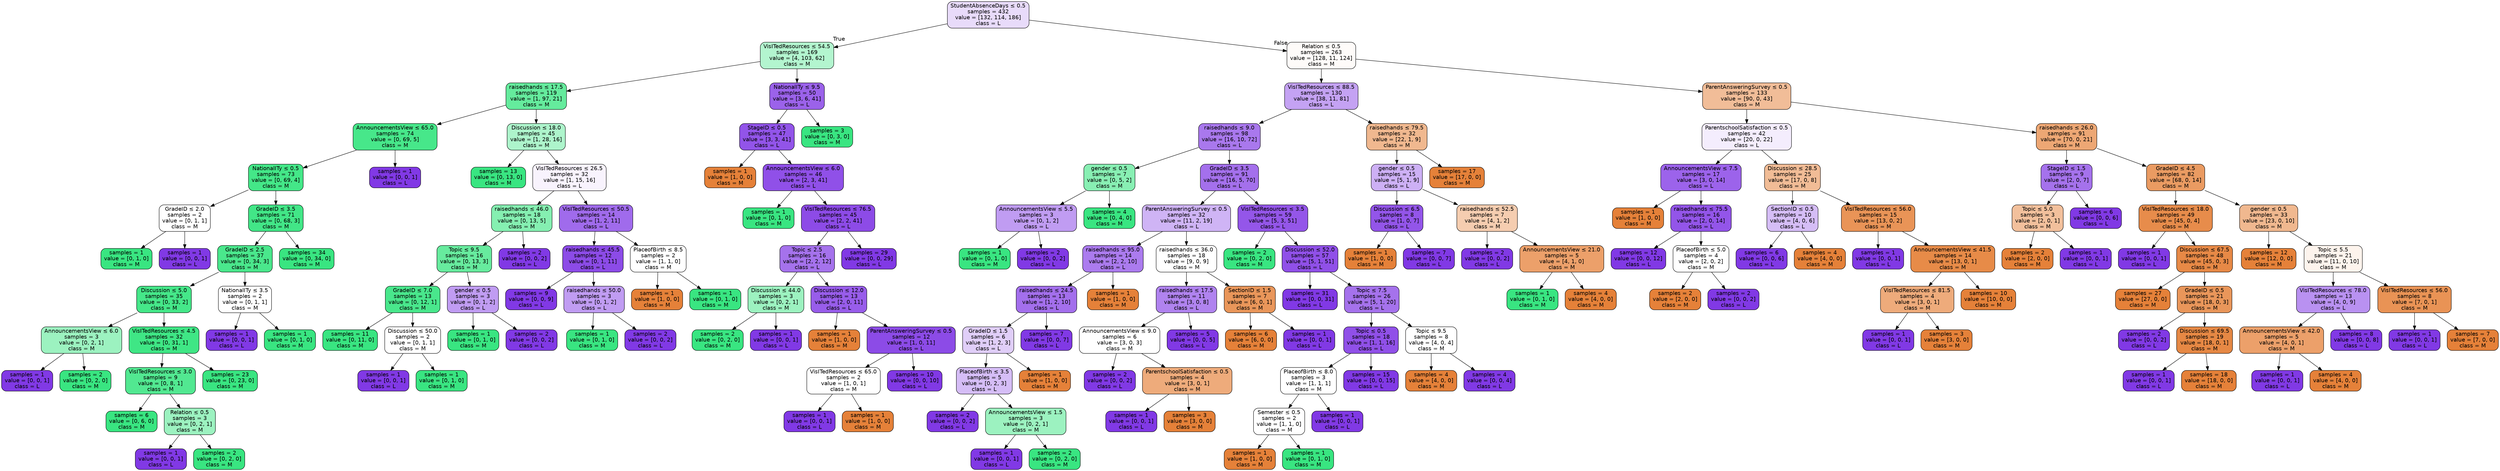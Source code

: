 digraph Tree {
node [shape=box, style="filled, rounded", color="black", fontname="helvetica"] ;
edge [fontname="helvetica"] ;
0 [label=<StudentAbsenceDays &le; 0.5<br/>samples = 432<br/>value = [132, 114, 186]<br/>class = L>, fillcolor="#e8dbfa"] ;
1 [label=<VisITedResources &le; 54.5<br/>samples = 169<br/>value = [4, 103, 62]<br/>class = M>, fillcolor="#b3f5cf"] ;
0 -> 1 [labeldistance=2.5, labelangle=45, headlabel="True"] ;
2 [label=<raisedhands &le; 17.5<br/>samples = 119<br/>value = [1, 97, 21]<br/>class = M>, fillcolor="#65eb9d"] ;
1 -> 2 ;
3 [label=<AnnouncementsView &le; 65.0<br/>samples = 74<br/>value = [0, 69, 5]<br/>class = M>, fillcolor="#47e78a"] ;
2 -> 3 ;
4 [label=<NationalITy &le; 0.5<br/>samples = 73<br/>value = [0, 69, 4]<br/>class = M>, fillcolor="#44e788"] ;
3 -> 4 ;
5 [label=<GradeID &le; 2.0<br/>samples = 2<br/>value = [0, 1, 1]<br/>class = M>, fillcolor="#ffffff"] ;
4 -> 5 ;
6 [label=<samples = 1<br/>value = [0, 1, 0]<br/>class = M>, fillcolor="#39e581"] ;
5 -> 6 ;
7 [label=<samples = 1<br/>value = [0, 0, 1]<br/>class = L>, fillcolor="#8139e5"] ;
5 -> 7 ;
8 [label=<GradeID &le; 3.5<br/>samples = 71<br/>value = [0, 68, 3]<br/>class = M>, fillcolor="#42e687"] ;
4 -> 8 ;
9 [label=<GradeID &le; 2.5<br/>samples = 37<br/>value = [0, 34, 3]<br/>class = M>, fillcolor="#4ae78c"] ;
8 -> 9 ;
10 [label=<Discussion &le; 5.0<br/>samples = 35<br/>value = [0, 33, 2]<br/>class = M>, fillcolor="#45e789"] ;
9 -> 10 ;
11 [label=<AnnouncementsView &le; 6.0<br/>samples = 3<br/>value = [0, 2, 1]<br/>class = M>, fillcolor="#9cf2c0"] ;
10 -> 11 ;
12 [label=<samples = 1<br/>value = [0, 0, 1]<br/>class = L>, fillcolor="#8139e5"] ;
11 -> 12 ;
13 [label=<samples = 2<br/>value = [0, 2, 0]<br/>class = M>, fillcolor="#39e581"] ;
11 -> 13 ;
14 [label=<VisITedResources &le; 4.5<br/>samples = 32<br/>value = [0, 31, 1]<br/>class = M>, fillcolor="#3fe685"] ;
10 -> 14 ;
15 [label=<VisITedResources &le; 3.0<br/>samples = 9<br/>value = [0, 8, 1]<br/>class = M>, fillcolor="#52e891"] ;
14 -> 15 ;
16 [label=<samples = 6<br/>value = [0, 6, 0]<br/>class = M>, fillcolor="#39e581"] ;
15 -> 16 ;
17 [label=<Relation &le; 0.5<br/>samples = 3<br/>value = [0, 2, 1]<br/>class = M>, fillcolor="#9cf2c0"] ;
15 -> 17 ;
18 [label=<samples = 1<br/>value = [0, 0, 1]<br/>class = L>, fillcolor="#8139e5"] ;
17 -> 18 ;
19 [label=<samples = 2<br/>value = [0, 2, 0]<br/>class = M>, fillcolor="#39e581"] ;
17 -> 19 ;
20 [label=<samples = 23<br/>value = [0, 23, 0]<br/>class = M>, fillcolor="#39e581"] ;
14 -> 20 ;
21 [label=<NationalITy &le; 3.5<br/>samples = 2<br/>value = [0, 1, 1]<br/>class = M>, fillcolor="#ffffff"] ;
9 -> 21 ;
22 [label=<samples = 1<br/>value = [0, 0, 1]<br/>class = L>, fillcolor="#8139e5"] ;
21 -> 22 ;
23 [label=<samples = 1<br/>value = [0, 1, 0]<br/>class = M>, fillcolor="#39e581"] ;
21 -> 23 ;
24 [label=<samples = 34<br/>value = [0, 34, 0]<br/>class = M>, fillcolor="#39e581"] ;
8 -> 24 ;
25 [label=<samples = 1<br/>value = [0, 0, 1]<br/>class = L>, fillcolor="#8139e5"] ;
3 -> 25 ;
26 [label=<Discussion &le; 18.0<br/>samples = 45<br/>value = [1, 28, 16]<br/>class = M>, fillcolor="#adf4cb"] ;
2 -> 26 ;
27 [label=<samples = 13<br/>value = [0, 13, 0]<br/>class = M>, fillcolor="#39e581"] ;
26 -> 27 ;
28 [label=<VisITedResources &le; 26.5<br/>samples = 32<br/>value = [1, 15, 16]<br/>class = L>, fillcolor="#f8f3fd"] ;
26 -> 28 ;
29 [label=<raisedhands &le; 46.0<br/>samples = 18<br/>value = [0, 13, 5]<br/>class = M>, fillcolor="#85efb1"] ;
28 -> 29 ;
30 [label=<Topic &le; 9.5<br/>samples = 16<br/>value = [0, 13, 3]<br/>class = M>, fillcolor="#67eb9e"] ;
29 -> 30 ;
31 [label=<GradeID &le; 7.0<br/>samples = 13<br/>value = [0, 12, 1]<br/>class = M>, fillcolor="#49e78c"] ;
30 -> 31 ;
32 [label=<samples = 11<br/>value = [0, 11, 0]<br/>class = M>, fillcolor="#39e581"] ;
31 -> 32 ;
33 [label=<Discussion &le; 50.0<br/>samples = 2<br/>value = [0, 1, 1]<br/>class = M>, fillcolor="#ffffff"] ;
31 -> 33 ;
34 [label=<samples = 1<br/>value = [0, 0, 1]<br/>class = L>, fillcolor="#8139e5"] ;
33 -> 34 ;
35 [label=<samples = 1<br/>value = [0, 1, 0]<br/>class = M>, fillcolor="#39e581"] ;
33 -> 35 ;
36 [label=<gender &le; 0.5<br/>samples = 3<br/>value = [0, 1, 2]<br/>class = L>, fillcolor="#c09cf2"] ;
30 -> 36 ;
37 [label=<samples = 1<br/>value = [0, 1, 0]<br/>class = M>, fillcolor="#39e581"] ;
36 -> 37 ;
38 [label=<samples = 2<br/>value = [0, 0, 2]<br/>class = L>, fillcolor="#8139e5"] ;
36 -> 38 ;
39 [label=<samples = 2<br/>value = [0, 0, 2]<br/>class = L>, fillcolor="#8139e5"] ;
29 -> 39 ;
40 [label=<VisITedResources &le; 50.5<br/>samples = 14<br/>value = [1, 2, 11]<br/>class = L>, fillcolor="#a06bec"] ;
28 -> 40 ;
41 [label=<raisedhands &le; 45.5<br/>samples = 12<br/>value = [0, 1, 11]<br/>class = L>, fillcolor="#8c4be7"] ;
40 -> 41 ;
42 [label=<samples = 9<br/>value = [0, 0, 9]<br/>class = L>, fillcolor="#8139e5"] ;
41 -> 42 ;
43 [label=<raisedhands &le; 50.0<br/>samples = 3<br/>value = [0, 1, 2]<br/>class = L>, fillcolor="#c09cf2"] ;
41 -> 43 ;
44 [label=<samples = 1<br/>value = [0, 1, 0]<br/>class = M>, fillcolor="#39e581"] ;
43 -> 44 ;
45 [label=<samples = 2<br/>value = [0, 0, 2]<br/>class = L>, fillcolor="#8139e5"] ;
43 -> 45 ;
46 [label=<PlaceofBirth &le; 8.5<br/>samples = 2<br/>value = [1, 1, 0]<br/>class = M>, fillcolor="#ffffff"] ;
40 -> 46 ;
47 [label=<samples = 1<br/>value = [1, 0, 0]<br/>class = M>, fillcolor="#e58139"] ;
46 -> 47 ;
48 [label=<samples = 1<br/>value = [0, 1, 0]<br/>class = M>, fillcolor="#39e581"] ;
46 -> 48 ;
49 [label=<NationalITy &le; 9.5<br/>samples = 50<br/>value = [3, 6, 41]<br/>class = L>, fillcolor="#9b62ea"] ;
1 -> 49 ;
50 [label=<StageID &le; 0.5<br/>samples = 47<br/>value = [3, 3, 41]<br/>class = L>, fillcolor="#9254e9"] ;
49 -> 50 ;
51 [label=<samples = 1<br/>value = [1, 0, 0]<br/>class = M>, fillcolor="#e58139"] ;
50 -> 51 ;
52 [label=<AnnouncementsView &le; 6.0<br/>samples = 46<br/>value = [2, 3, 41]<br/>class = L>, fillcolor="#9050e8"] ;
50 -> 52 ;
53 [label=<samples = 1<br/>value = [0, 1, 0]<br/>class = M>, fillcolor="#39e581"] ;
52 -> 53 ;
54 [label=<VisITedResources &le; 76.5<br/>samples = 45<br/>value = [2, 2, 41]<br/>class = L>, fillcolor="#8d4be7"] ;
52 -> 54 ;
55 [label=<Topic &le; 2.5<br/>samples = 16<br/>value = [2, 2, 12]<br/>class = L>, fillcolor="#a572ec"] ;
54 -> 55 ;
56 [label=<Discussion &le; 44.0<br/>samples = 3<br/>value = [0, 2, 1]<br/>class = M>, fillcolor="#9cf2c0"] ;
55 -> 56 ;
57 [label=<samples = 2<br/>value = [0, 2, 0]<br/>class = M>, fillcolor="#39e581"] ;
56 -> 57 ;
58 [label=<samples = 1<br/>value = [0, 0, 1]<br/>class = L>, fillcolor="#8139e5"] ;
56 -> 58 ;
59 [label=<Discussion &le; 12.0<br/>samples = 13<br/>value = [2, 0, 11]<br/>class = L>, fillcolor="#985dea"] ;
55 -> 59 ;
60 [label=<samples = 1<br/>value = [1, 0, 0]<br/>class = M>, fillcolor="#e58139"] ;
59 -> 60 ;
61 [label=<ParentAnsweringSurvey &le; 0.5<br/>samples = 12<br/>value = [1, 0, 11]<br/>class = L>, fillcolor="#8c4be7"] ;
59 -> 61 ;
62 [label=<VisITedResources &le; 65.0<br/>samples = 2<br/>value = [1, 0, 1]<br/>class = M>, fillcolor="#ffffff"] ;
61 -> 62 ;
63 [label=<samples = 1<br/>value = [0, 0, 1]<br/>class = L>, fillcolor="#8139e5"] ;
62 -> 63 ;
64 [label=<samples = 1<br/>value = [1, 0, 0]<br/>class = M>, fillcolor="#e58139"] ;
62 -> 64 ;
65 [label=<samples = 10<br/>value = [0, 0, 10]<br/>class = L>, fillcolor="#8139e5"] ;
61 -> 65 ;
66 [label=<samples = 29<br/>value = [0, 0, 29]<br/>class = L>, fillcolor="#8139e5"] ;
54 -> 66 ;
67 [label=<samples = 3<br/>value = [0, 3, 0]<br/>class = M>, fillcolor="#39e581"] ;
49 -> 67 ;
68 [label=<Relation &le; 0.5<br/>samples = 263<br/>value = [128, 11, 124]<br/>class = M>, fillcolor="#fefbf9"] ;
0 -> 68 [labeldistance=2.5, labelangle=-45, headlabel="False"] ;
69 [label=<VisITedResources &le; 88.5<br/>samples = 130<br/>value = [38, 11, 81]<br/>class = L>, fillcolor="#c4a2f3"] ;
68 -> 69 ;
70 [label=<raisedhands &le; 9.0<br/>samples = 98<br/>value = [16, 10, 72]<br/>class = L>, fillcolor="#a978ed"] ;
69 -> 70 ;
71 [label=<gender &le; 0.5<br/>samples = 7<br/>value = [0, 5, 2]<br/>class = M>, fillcolor="#88efb3"] ;
70 -> 71 ;
72 [label=<AnnouncementsView &le; 5.5<br/>samples = 3<br/>value = [0, 1, 2]<br/>class = L>, fillcolor="#c09cf2"] ;
71 -> 72 ;
73 [label=<samples = 1<br/>value = [0, 1, 0]<br/>class = M>, fillcolor="#39e581"] ;
72 -> 73 ;
74 [label=<samples = 2<br/>value = [0, 0, 2]<br/>class = L>, fillcolor="#8139e5"] ;
72 -> 74 ;
75 [label=<samples = 4<br/>value = [0, 4, 0]<br/>class = M>, fillcolor="#39e581"] ;
71 -> 75 ;
76 [label=<GradeID &le; 3.5<br/>samples = 91<br/>value = [16, 5, 70]<br/>class = L>, fillcolor="#a470ec"] ;
70 -> 76 ;
77 [label=<ParentAnsweringSurvey &le; 0.5<br/>samples = 32<br/>value = [11, 2, 19]<br/>class = L>, fillcolor="#cfb4f5"] ;
76 -> 77 ;
78 [label=<raisedhands &le; 95.0<br/>samples = 14<br/>value = [2, 2, 10]<br/>class = L>, fillcolor="#ab7bee"] ;
77 -> 78 ;
79 [label=<raisedhands &le; 24.5<br/>samples = 13<br/>value = [1, 2, 10]<br/>class = L>, fillcolor="#a36fec"] ;
78 -> 79 ;
80 [label=<GradeID &le; 1.5<br/>samples = 6<br/>value = [1, 2, 3]<br/>class = L>, fillcolor="#e0cef8"] ;
79 -> 80 ;
81 [label=<PlaceofBirth &le; 3.5<br/>samples = 5<br/>value = [0, 2, 3]<br/>class = L>, fillcolor="#d5bdf6"] ;
80 -> 81 ;
82 [label=<samples = 2<br/>value = [0, 0, 2]<br/>class = L>, fillcolor="#8139e5"] ;
81 -> 82 ;
83 [label=<AnnouncementsView &le; 1.5<br/>samples = 3<br/>value = [0, 2, 1]<br/>class = M>, fillcolor="#9cf2c0"] ;
81 -> 83 ;
84 [label=<samples = 1<br/>value = [0, 0, 1]<br/>class = L>, fillcolor="#8139e5"] ;
83 -> 84 ;
85 [label=<samples = 2<br/>value = [0, 2, 0]<br/>class = M>, fillcolor="#39e581"] ;
83 -> 85 ;
86 [label=<samples = 1<br/>value = [1, 0, 0]<br/>class = M>, fillcolor="#e58139"] ;
80 -> 86 ;
87 [label=<samples = 7<br/>value = [0, 0, 7]<br/>class = L>, fillcolor="#8139e5"] ;
79 -> 87 ;
88 [label=<samples = 1<br/>value = [1, 0, 0]<br/>class = M>, fillcolor="#e58139"] ;
78 -> 88 ;
89 [label=<raisedhands &le; 36.0<br/>samples = 18<br/>value = [9, 0, 9]<br/>class = M>, fillcolor="#ffffff"] ;
77 -> 89 ;
90 [label=<raisedhands &le; 17.5<br/>samples = 11<br/>value = [3, 0, 8]<br/>class = L>, fillcolor="#b083ef"] ;
89 -> 90 ;
91 [label=<AnnouncementsView &le; 9.0<br/>samples = 6<br/>value = [3, 0, 3]<br/>class = M>, fillcolor="#ffffff"] ;
90 -> 91 ;
92 [label=<samples = 2<br/>value = [0, 0, 2]<br/>class = L>, fillcolor="#8139e5"] ;
91 -> 92 ;
93 [label=<ParentschoolSatisfaction &le; 0.5<br/>samples = 4<br/>value = [3, 0, 1]<br/>class = M>, fillcolor="#eeab7b"] ;
91 -> 93 ;
94 [label=<samples = 1<br/>value = [0, 0, 1]<br/>class = L>, fillcolor="#8139e5"] ;
93 -> 94 ;
95 [label=<samples = 3<br/>value = [3, 0, 0]<br/>class = M>, fillcolor="#e58139"] ;
93 -> 95 ;
96 [label=<samples = 5<br/>value = [0, 0, 5]<br/>class = L>, fillcolor="#8139e5"] ;
90 -> 96 ;
97 [label=<SectionID &le; 1.5<br/>samples = 7<br/>value = [6, 0, 1]<br/>class = M>, fillcolor="#e9965a"] ;
89 -> 97 ;
98 [label=<samples = 6<br/>value = [6, 0, 0]<br/>class = M>, fillcolor="#e58139"] ;
97 -> 98 ;
99 [label=<samples = 1<br/>value = [0, 0, 1]<br/>class = L>, fillcolor="#8139e5"] ;
97 -> 99 ;
100 [label=<VisITedResources &le; 3.5<br/>samples = 59<br/>value = [5, 3, 51]<br/>class = L>, fillcolor="#9456e9"] ;
76 -> 100 ;
101 [label=<samples = 2<br/>value = [0, 2, 0]<br/>class = M>, fillcolor="#39e581"] ;
100 -> 101 ;
102 [label=<Discussion &le; 52.0<br/>samples = 57<br/>value = [5, 1, 51]<br/>class = L>, fillcolor="#9050e8"] ;
100 -> 102 ;
103 [label=<samples = 31<br/>value = [0, 0, 31]<br/>class = L>, fillcolor="#8139e5"] ;
102 -> 103 ;
104 [label=<Topic &le; 7.5<br/>samples = 26<br/>value = [5, 1, 20]<br/>class = L>, fillcolor="#a572ec"] ;
102 -> 104 ;
105 [label=<Topic &le; 0.5<br/>samples = 18<br/>value = [1, 1, 16]<br/>class = L>, fillcolor="#9050e8"] ;
104 -> 105 ;
106 [label=<PlaceofBirth &le; 8.0<br/>samples = 3<br/>value = [1, 1, 1]<br/>class = M>, fillcolor="#ffffff"] ;
105 -> 106 ;
107 [label=<Semester &le; 0.5<br/>samples = 2<br/>value = [1, 1, 0]<br/>class = M>, fillcolor="#ffffff"] ;
106 -> 107 ;
108 [label=<samples = 1<br/>value = [1, 0, 0]<br/>class = M>, fillcolor="#e58139"] ;
107 -> 108 ;
109 [label=<samples = 1<br/>value = [0, 1, 0]<br/>class = M>, fillcolor="#39e581"] ;
107 -> 109 ;
110 [label=<samples = 1<br/>value = [0, 0, 1]<br/>class = L>, fillcolor="#8139e5"] ;
106 -> 110 ;
111 [label=<samples = 15<br/>value = [0, 0, 15]<br/>class = L>, fillcolor="#8139e5"] ;
105 -> 111 ;
112 [label=<Topic &le; 9.5<br/>samples = 8<br/>value = [4, 0, 4]<br/>class = M>, fillcolor="#ffffff"] ;
104 -> 112 ;
113 [label=<samples = 4<br/>value = [4, 0, 0]<br/>class = M>, fillcolor="#e58139"] ;
112 -> 113 ;
114 [label=<samples = 4<br/>value = [0, 0, 4]<br/>class = L>, fillcolor="#8139e5"] ;
112 -> 114 ;
115 [label=<raisedhands &le; 79.5<br/>samples = 32<br/>value = [22, 1, 9]<br/>class = M>, fillcolor="#f0b88f"] ;
69 -> 115 ;
116 [label=<gender &le; 0.5<br/>samples = 15<br/>value = [5, 1, 9]<br/>class = L>, fillcolor="#cdb0f5"] ;
115 -> 116 ;
117 [label=<Discussion &le; 6.5<br/>samples = 8<br/>value = [1, 0, 7]<br/>class = L>, fillcolor="#9355e9"] ;
116 -> 117 ;
118 [label=<samples = 1<br/>value = [1, 0, 0]<br/>class = M>, fillcolor="#e58139"] ;
117 -> 118 ;
119 [label=<samples = 7<br/>value = [0, 0, 7]<br/>class = L>, fillcolor="#8139e5"] ;
117 -> 119 ;
120 [label=<raisedhands &le; 52.5<br/>samples = 7<br/>value = [4, 1, 2]<br/>class = M>, fillcolor="#f5cdb0"] ;
116 -> 120 ;
121 [label=<samples = 2<br/>value = [0, 0, 2]<br/>class = L>, fillcolor="#8139e5"] ;
120 -> 121 ;
122 [label=<AnnouncementsView &le; 21.0<br/>samples = 5<br/>value = [4, 1, 0]<br/>class = M>, fillcolor="#eca06a"] ;
120 -> 122 ;
123 [label=<samples = 1<br/>value = [0, 1, 0]<br/>class = M>, fillcolor="#39e581"] ;
122 -> 123 ;
124 [label=<samples = 4<br/>value = [4, 0, 0]<br/>class = M>, fillcolor="#e58139"] ;
122 -> 124 ;
125 [label=<samples = 17<br/>value = [17, 0, 0]<br/>class = M>, fillcolor="#e58139"] ;
115 -> 125 ;
126 [label=<ParentAnsweringSurvey &le; 0.5<br/>samples = 133<br/>value = [90, 0, 43]<br/>class = M>, fillcolor="#f1bd98"] ;
68 -> 126 ;
127 [label=<ParentschoolSatisfaction &le; 0.5<br/>samples = 42<br/>value = [20, 0, 22]<br/>class = L>, fillcolor="#f4edfd"] ;
126 -> 127 ;
128 [label=<AnnouncementsView &le; 7.5<br/>samples = 17<br/>value = [3, 0, 14]<br/>class = L>, fillcolor="#9c63eb"] ;
127 -> 128 ;
129 [label=<samples = 1<br/>value = [1, 0, 0]<br/>class = M>, fillcolor="#e58139"] ;
128 -> 129 ;
130 [label=<raisedhands &le; 75.5<br/>samples = 16<br/>value = [2, 0, 14]<br/>class = L>, fillcolor="#9355e9"] ;
128 -> 130 ;
131 [label=<samples = 12<br/>value = [0, 0, 12]<br/>class = L>, fillcolor="#8139e5"] ;
130 -> 131 ;
132 [label=<PlaceofBirth &le; 5.0<br/>samples = 4<br/>value = [2, 0, 2]<br/>class = M>, fillcolor="#ffffff"] ;
130 -> 132 ;
133 [label=<samples = 2<br/>value = [2, 0, 0]<br/>class = M>, fillcolor="#e58139"] ;
132 -> 133 ;
134 [label=<samples = 2<br/>value = [0, 0, 2]<br/>class = L>, fillcolor="#8139e5"] ;
132 -> 134 ;
135 [label=<Discussion &le; 28.5<br/>samples = 25<br/>value = [17, 0, 8]<br/>class = M>, fillcolor="#f1bc96"] ;
127 -> 135 ;
136 [label=<SectionID &le; 0.5<br/>samples = 10<br/>value = [4, 0, 6]<br/>class = L>, fillcolor="#d5bdf6"] ;
135 -> 136 ;
137 [label=<samples = 6<br/>value = [0, 0, 6]<br/>class = L>, fillcolor="#8139e5"] ;
136 -> 137 ;
138 [label=<samples = 4<br/>value = [4, 0, 0]<br/>class = M>, fillcolor="#e58139"] ;
136 -> 138 ;
139 [label=<VisITedResources &le; 56.0<br/>samples = 15<br/>value = [13, 0, 2]<br/>class = M>, fillcolor="#e99457"] ;
135 -> 139 ;
140 [label=<samples = 1<br/>value = [0, 0, 1]<br/>class = L>, fillcolor="#8139e5"] ;
139 -> 140 ;
141 [label=<AnnouncementsView &le; 41.5<br/>samples = 14<br/>value = [13, 0, 1]<br/>class = M>, fillcolor="#e78b48"] ;
139 -> 141 ;
142 [label=<VisITedResources &le; 81.5<br/>samples = 4<br/>value = [3, 0, 1]<br/>class = M>, fillcolor="#eeab7b"] ;
141 -> 142 ;
143 [label=<samples = 1<br/>value = [0, 0, 1]<br/>class = L>, fillcolor="#8139e5"] ;
142 -> 143 ;
144 [label=<samples = 3<br/>value = [3, 0, 0]<br/>class = M>, fillcolor="#e58139"] ;
142 -> 144 ;
145 [label=<samples = 10<br/>value = [10, 0, 0]<br/>class = M>, fillcolor="#e58139"] ;
141 -> 145 ;
146 [label=<raisedhands &le; 26.0<br/>samples = 91<br/>value = [70, 0, 21]<br/>class = M>, fillcolor="#eda774"] ;
126 -> 146 ;
147 [label=<StageID &le; 1.5<br/>samples = 9<br/>value = [2, 0, 7]<br/>class = L>, fillcolor="#a572ec"] ;
146 -> 147 ;
148 [label=<Topic &le; 5.0<br/>samples = 3<br/>value = [2, 0, 1]<br/>class = M>, fillcolor="#f2c09c"] ;
147 -> 148 ;
149 [label=<samples = 2<br/>value = [2, 0, 0]<br/>class = M>, fillcolor="#e58139"] ;
148 -> 149 ;
150 [label=<samples = 1<br/>value = [0, 0, 1]<br/>class = L>, fillcolor="#8139e5"] ;
148 -> 150 ;
151 [label=<samples = 6<br/>value = [0, 0, 6]<br/>class = L>, fillcolor="#8139e5"] ;
147 -> 151 ;
152 [label=<GradeID &le; 4.5<br/>samples = 82<br/>value = [68, 0, 14]<br/>class = M>, fillcolor="#ea9b62"] ;
146 -> 152 ;
153 [label=<VisITedResources &le; 18.0<br/>samples = 49<br/>value = [45, 0, 4]<br/>class = M>, fillcolor="#e78c4b"] ;
152 -> 153 ;
154 [label=<samples = 1<br/>value = [0, 0, 1]<br/>class = L>, fillcolor="#8139e5"] ;
153 -> 154 ;
155 [label=<Discussion &le; 67.5<br/>samples = 48<br/>value = [45, 0, 3]<br/>class = M>, fillcolor="#e78946"] ;
153 -> 155 ;
156 [label=<samples = 27<br/>value = [27, 0, 0]<br/>class = M>, fillcolor="#e58139"] ;
155 -> 156 ;
157 [label=<GradeID &le; 0.5<br/>samples = 21<br/>value = [18, 0, 3]<br/>class = M>, fillcolor="#e9965a"] ;
155 -> 157 ;
158 [label=<samples = 2<br/>value = [0, 0, 2]<br/>class = L>, fillcolor="#8139e5"] ;
157 -> 158 ;
159 [label=<Discussion &le; 69.5<br/>samples = 19<br/>value = [18, 0, 1]<br/>class = M>, fillcolor="#e68844"] ;
157 -> 159 ;
160 [label=<samples = 1<br/>value = [0, 0, 1]<br/>class = L>, fillcolor="#8139e5"] ;
159 -> 160 ;
161 [label=<samples = 18<br/>value = [18, 0, 0]<br/>class = M>, fillcolor="#e58139"] ;
159 -> 161 ;
162 [label=<gender &le; 0.5<br/>samples = 33<br/>value = [23, 0, 10]<br/>class = M>, fillcolor="#f0b88f"] ;
152 -> 162 ;
163 [label=<samples = 12<br/>value = [12, 0, 0]<br/>class = M>, fillcolor="#e58139"] ;
162 -> 163 ;
164 [label=<Topic &le; 5.5<br/>samples = 21<br/>value = [11, 0, 10]<br/>class = M>, fillcolor="#fdf4ed"] ;
162 -> 164 ;
165 [label=<VisITedResources &le; 78.0<br/>samples = 13<br/>value = [4, 0, 9]<br/>class = L>, fillcolor="#b991f1"] ;
164 -> 165 ;
166 [label=<AnnouncementsView &le; 42.0<br/>samples = 5<br/>value = [4, 0, 1]<br/>class = M>, fillcolor="#eca06a"] ;
165 -> 166 ;
167 [label=<samples = 1<br/>value = [0, 0, 1]<br/>class = L>, fillcolor="#8139e5"] ;
166 -> 167 ;
168 [label=<samples = 4<br/>value = [4, 0, 0]<br/>class = M>, fillcolor="#e58139"] ;
166 -> 168 ;
169 [label=<samples = 8<br/>value = [0, 0, 8]<br/>class = L>, fillcolor="#8139e5"] ;
165 -> 169 ;
170 [label=<VisITedResources &le; 56.0<br/>samples = 8<br/>value = [7, 0, 1]<br/>class = M>, fillcolor="#e99355"] ;
164 -> 170 ;
171 [label=<samples = 1<br/>value = [0, 0, 1]<br/>class = L>, fillcolor="#8139e5"] ;
170 -> 171 ;
172 [label=<samples = 7<br/>value = [7, 0, 0]<br/>class = M>, fillcolor="#e58139"] ;
170 -> 172 ;
}